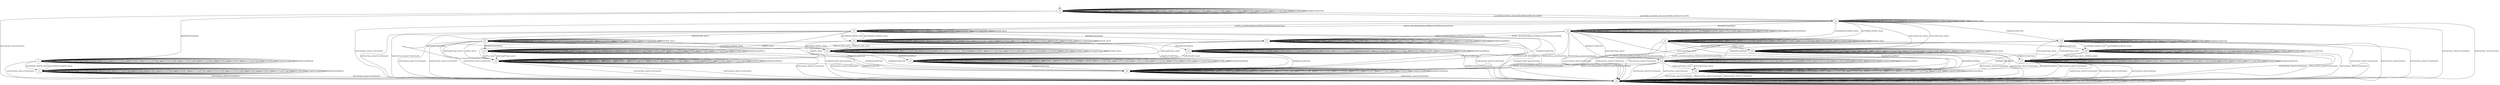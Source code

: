 digraph "../results/kwikModels/kwik-PSKWR-s-0/learnedModel" {
s0 [label=s0];
s1 [label=s1];
s2 [label=s2];
s3 [label=s3];
s4 [label=s4];
s5 [label=s5];
s6 [label=s6];
s7 [label=s7];
s8 [label=s8];
s9 [label=s9];
s10 [label=s10];
s11 [label=s11];
s12 [label=s12];
s13 [label=s13];
s14 [label=s14];
s15 [label=s15];
s16 [label=s16];
s17 [label=s17];
s18 [label=s18];
s19 [label=s19];
s20 [label=s20];
s21 [label=s21];
s22 [label=s22];
s0 -> s0  [label="initPing_short/PingACK "];
s0 -> s3  [label="initConClose_short/ConClose "];
s0 -> s2  [label="initCltHello-vldACK_short/initSvrHello,hndEncExt,hndFin "];
s0 -> s2  [label="initCltHello-invldACK_short/initSvrHello,hndEncExt,hndFin "];
s0 -> s0  [label="initNoFr_short/ "];
s0 -> s0  [label="initUnxpFrType_short/ "];
s0 -> s0  [label="hndPing_short/ "];
s0 -> s0  [label="hndFin_short/ "];
s0 -> s0  [label="hndConClose_short/ "];
s0 -> s0  [label="hndNoFr_short/ "];
s0 -> s0  [label="hndUnxpFrType_short/ "];
s0 -> s0  [label="VldNewConID_short/ "];
s0 -> s0  [label="InvldNewConID_short/ "];
s0 -> s0  [label="0rttConClose_short/ "];
s0 -> s0  [label="0rttFin_short/ "];
s0 -> s0  [label="0rttNoFr_short/ "];
s0 -> s0  [label="0rttUnxpFrType_short/ "];
s0 -> s0  [label="0rttACK_short/ "];
s0 -> s0  [label="[ChgDestConID-Ori]/ "];
s0 -> s1  [label="[RmPadFrmInitPkts]/ "];
s1 -> s1  [label="initPing_short/ "];
s1 -> s3  [label="initConClose_short/<ConClosed> "];
s1 -> s7  [label="initCltHello-vldACK_short/ "];
s1 -> s7  [label="initCltHello-invldACK_short/ "];
s1 -> s1  [label="initNoFr_short/ "];
s1 -> s1  [label="initUnxpFrType_short/ "];
s1 -> s1  [label="hndPing_short/ "];
s1 -> s1  [label="hndFin_short/ "];
s1 -> s1  [label="hndConClose_short/ "];
s1 -> s1  [label="hndNoFr_short/ "];
s1 -> s1  [label="hndUnxpFrType_short/ "];
s1 -> s1  [label="VldNewConID_short/ "];
s1 -> s1  [label="InvldNewConID_short/ "];
s1 -> s1  [label="0rttConClose_short/ "];
s1 -> s1  [label="0rttFin_short/ "];
s1 -> s1  [label="0rttNoFr_short/ "];
s1 -> s1  [label="0rttUnxpFrType_short/ "];
s1 -> s1  [label="0rttACK_short/ "];
s1 -> s1  [label="[ChgDestConID-Ori]/ "];
s1 -> s1  [label="[RmPadFrmInitPkts]/ "];
s2 -> s2  [label="initPing_short/ "];
s2 -> s3  [label="initConClose_short/<ConClosed> "];
s2 -> s6  [label="initCltHello-vldACK_short/ "];
s2 -> s6  [label="initCltHello-invldACK_short/ "];
s2 -> s2  [label="initNoFr_short/ "];
s2 -> s2  [label="initUnxpFrType_short/ "];
s2 -> s2  [label="hndPing_short/PingACK "];
s2 -> s5  [label="hndFin_short/HndshkDone,VldNewConID,NewSessionTicket "];
s2 -> s3  [label="hndConClose_short/ConClose "];
s2 -> s2  [label="hndNoFr_short/ "];
s2 -> s16  [label="hndUnxpFrType_short/ "];
s2 -> s2  [label="VldNewConID_short/ "];
s2 -> s2  [label="InvldNewConID_short/ "];
s2 -> s3  [label="0rttConClose_short/<ConClosed> "];
s2 -> s5  [label="0rttFin_short/HndshkDone,VldNewConID,NewSessionTicket "];
s2 -> s2  [label="0rttNoFr_short/ "];
s2 -> s16  [label="0rttUnxpFrType_short/ "];
s2 -> s2  [label="0rttACK_short/ "];
s2 -> s19  [label="[ChgDestConID-Ori]/ "];
s2 -> s4  [label="[RmPadFrmInitPkts]/ "];
s3 -> s3  [label="initPing_short/<ConClosed> "];
s3 -> s3  [label="initConClose_short/<ConClosed> "];
s3 -> s3  [label="initCltHello-vldACK_short/<ConClosed> "];
s3 -> s3  [label="initCltHello-invldACK_short/<ConClosed> "];
s3 -> s3  [label="initNoFr_short/<ConClosed> "];
s3 -> s3  [label="initUnxpFrType_short/<ConClosed> "];
s3 -> s3  [label="hndPing_short/<ConClosed> "];
s3 -> s3  [label="hndFin_short/<ConClosed> "];
s3 -> s3  [label="hndConClose_short/<ConClosed> "];
s3 -> s3  [label="hndNoFr_short/<ConClosed> "];
s3 -> s3  [label="hndUnxpFrType_short/<ConClosed> "];
s3 -> s3  [label="VldNewConID_short/<ConClosed> "];
s3 -> s3  [label="InvldNewConID_short/<ConClosed> "];
s3 -> s3  [label="0rttConClose_short/<ConClosed> "];
s3 -> s3  [label="0rttFin_short/<ConClosed> "];
s3 -> s3  [label="0rttNoFr_short/<ConClosed> "];
s3 -> s3  [label="0rttUnxpFrType_short/<ConClosed> "];
s3 -> s3  [label="0rttACK_short/<ConClosed> "];
s3 -> s3  [label="[ChgDestConID-Ori]/<ConClosed> "];
s3 -> s3  [label="[RmPadFrmInitPkts]/<ConClosed> "];
s4 -> s4  [label="initPing_short/ "];
s4 -> s4  [label="initConClose_short/<ConAct> "];
s4 -> s4  [label="initCltHello-vldACK_short/ "];
s4 -> s4  [label="initCltHello-invldACK_short/ "];
s4 -> s4  [label="initNoFr_short/ "];
s4 -> s4  [label="initUnxpFrType_short/ "];
s4 -> s4  [label="hndPing_short/PingACK "];
s4 -> s11  [label="hndFin_short/HndshkDone,VldNewConID,NewSessionTicket "];
s4 -> s3  [label="hndConClose_short/ConClose "];
s4 -> s4  [label="hndNoFr_short/ "];
s4 -> s22  [label="hndUnxpFrType_short/ "];
s4 -> s4  [label="VldNewConID_short/ "];
s4 -> s4  [label="InvldNewConID_short/ "];
s4 -> s3  [label="0rttConClose_short/<ConClosed> "];
s4 -> s11  [label="0rttFin_short/HndshkDone,VldNewConID,NewSessionTicket "];
s4 -> s4  [label="0rttNoFr_short/ "];
s4 -> s22  [label="0rttUnxpFrType_short/ "];
s4 -> s4  [label="0rttACK_short/ "];
s4 -> s18  [label="[ChgDestConID-Ori]/ "];
s4 -> s4  [label="[RmPadFrmInitPkts]/ "];
s5 -> s5  [label="initPing_short/ "];
s5 -> s3  [label="initConClose_short/<ConClosed> "];
s5 -> s10  [label="initCltHello-vldACK_short/ "];
s5 -> s10  [label="initCltHello-invldACK_short/ "];
s5 -> s5  [label="initNoFr_short/ "];
s5 -> s5  [label="initUnxpFrType_short/ "];
s5 -> s5  [label="hndPing_short/ "];
s5 -> s9  [label="hndFin_short/ "];
s5 -> s3  [label="hndConClose_short/<ConClosed> "];
s5 -> s5  [label="hndNoFr_short/ "];
s5 -> s9  [label="hndUnxpFrType_short/ "];
s5 -> s21  [label="VldNewConID_short/ "];
s5 -> s3  [label="InvldNewConID_short/ConClose "];
s5 -> s5  [label="0rttConClose_short/ "];
s5 -> s5  [label="0rttFin_short/ "];
s5 -> s5  [label="0rttNoFr_short/ "];
s5 -> s5  [label="0rttUnxpFrType_short/ "];
s5 -> s5  [label="0rttACK_short/ "];
s5 -> s8  [label="[ChgDestConID-Ori]/ "];
s5 -> s11  [label="[RmPadFrmInitPkts]/ "];
s6 -> s6  [label="initPing_short/ "];
s6 -> s3  [label="initConClose_short/<ConClosed> "];
s6 -> s6  [label="initCltHello-vldACK_short/ "];
s6 -> s6  [label="initCltHello-invldACK_short/ "];
s6 -> s6  [label="initNoFr_short/ "];
s6 -> s6  [label="initUnxpFrType_short/ "];
s6 -> s6  [label="hndPing_short/ "];
s6 -> s6  [label="hndFin_short/ "];
s6 -> s3  [label="hndConClose_short/<ConClosed> "];
s6 -> s6  [label="hndNoFr_short/ "];
s6 -> s6  [label="hndUnxpFrType_short/ "];
s6 -> s6  [label="VldNewConID_short/ "];
s6 -> s6  [label="InvldNewConID_short/ "];
s6 -> s3  [label="0rttConClose_short/<ConClosed> "];
s6 -> s16  [label="0rttFin_short/ "];
s6 -> s6  [label="0rttNoFr_short/ "];
s6 -> s16  [label="0rttUnxpFrType_short/ "];
s6 -> s6  [label="0rttACK_short/ "];
s6 -> s20  [label="[ChgDestConID-Ori]/ "];
s6 -> s22  [label="[RmPadFrmInitPkts]/ "];
s7 -> s7  [label="initPing_short/ "];
s7 -> s3  [label="initConClose_short/<ConClosed> "];
s7 -> s7  [label="initCltHello-vldACK_short/ "];
s7 -> s7  [label="initCltHello-invldACK_short/ "];
s7 -> s7  [label="initNoFr_short/ "];
s7 -> s7  [label="initUnxpFrType_short/ "];
s7 -> s7  [label="hndPing_short/ "];
s7 -> s7  [label="hndFin_short/ "];
s7 -> s7  [label="hndConClose_short/ "];
s7 -> s7  [label="hndNoFr_short/ "];
s7 -> s7  [label="hndUnxpFrType_short/ "];
s7 -> s7  [label="VldNewConID_short/ "];
s7 -> s7  [label="InvldNewConID_short/ "];
s7 -> s3  [label="0rttConClose_short/<ConClosed> "];
s7 -> s7  [label="0rttFin_short/ "];
s7 -> s7  [label="0rttNoFr_short/ "];
s7 -> s7  [label="0rttUnxpFrType_short/ "];
s7 -> s7  [label="0rttACK_short/ "];
s7 -> s7  [label="[ChgDestConID-Ori]/ "];
s7 -> s7  [label="[RmPadFrmInitPkts]/ "];
s8 -> s8  [label="initPing_short/ "];
s8 -> s8  [label="initConClose_short/ "];
s8 -> s8  [label="initCltHello-vldACK_short/ "];
s8 -> s8  [label="initCltHello-invldACK_short/ "];
s8 -> s8  [label="initNoFr_short/ "];
s8 -> s8  [label="initUnxpFrType_short/ "];
s8 -> s8  [label="hndPing_short/ "];
s8 -> s8  [label="hndFin_short/ "];
s8 -> s3  [label="hndConClose_short/<ConClosed> "];
s8 -> s8  [label="hndNoFr_short/ "];
s8 -> s8  [label="hndUnxpFrType_short/ "];
s8 -> s8  [label="VldNewConID_short/ "];
s8 -> s8  [label="InvldNewConID_short/ "];
s8 -> s8  [label="0rttConClose_short/ "];
s8 -> s8  [label="0rttFin_short/ "];
s8 -> s8  [label="0rttNoFr_short/ "];
s8 -> s8  [label="0rttUnxpFrType_short/ "];
s8 -> s8  [label="0rttACK_short/ "];
s8 -> s8  [label="[ChgDestConID-Ori]/ "];
s8 -> s8  [label="[RmPadFrmInitPkts]/ "];
s9 -> s9  [label="initPing_short/ "];
s9 -> s3  [label="initConClose_short/<ConClosed> "];
s9 -> s9  [label="initCltHello-vldACK_short/ "];
s9 -> s9  [label="initCltHello-invldACK_short/ "];
s9 -> s9  [label="initNoFr_short/ "];
s9 -> s9  [label="initUnxpFrType_short/ "];
s9 -> s9  [label="hndPing_short/ "];
s9 -> s9  [label="hndFin_short/ "];
s9 -> s3  [label="hndConClose_short/<ConClosed> "];
s9 -> s9  [label="hndNoFr_short/ "];
s9 -> s9  [label="hndUnxpFrType_short/ "];
s9 -> s9  [label="VldNewConID_short/ "];
s9 -> s9  [label="InvldNewConID_short/ "];
s9 -> s9  [label="0rttConClose_short/ "];
s9 -> s9  [label="0rttFin_short/ "];
s9 -> s9  [label="0rttNoFr_short/ "];
s9 -> s9  [label="0rttUnxpFrType_short/ "];
s9 -> s9  [label="0rttACK_short/ "];
s9 -> s8  [label="[ChgDestConID-Ori]/ "];
s9 -> s9  [label="[RmPadFrmInitPkts]/ "];
s10 -> s10  [label="initPing_short/ "];
s10 -> s3  [label="initConClose_short/<ConClosed> "];
s10 -> s10  [label="initCltHello-vldACK_short/ "];
s10 -> s10  [label="initCltHello-invldACK_short/ "];
s10 -> s10  [label="initNoFr_short/ "];
s10 -> s10  [label="initUnxpFrType_short/ "];
s10 -> s10  [label="hndPing_short/ "];
s10 -> s10  [label="hndFin_short/ "];
s10 -> s10  [label="hndConClose_short/<ConAct> "];
s10 -> s10  [label="hndNoFr_short/ "];
s10 -> s10  [label="hndUnxpFrType_short/ "];
s10 -> s14  [label="VldNewConID_short/ "];
s10 -> s3  [label="InvldNewConID_short/ConClose "];
s10 -> s10  [label="0rttConClose_short/ "];
s10 -> s10  [label="0rttFin_short/ "];
s10 -> s10  [label="0rttNoFr_short/ "];
s10 -> s10  [label="0rttUnxpFrType_short/ "];
s10 -> s10  [label="0rttACK_short/ "];
s10 -> s8  [label="[ChgDestConID-Ori]/ "];
s10 -> s13  [label="[RmPadFrmInitPkts]/ "];
s11 -> s11  [label="initPing_short/ "];
s11 -> s11  [label="initConClose_short/<ConAct> "];
s11 -> s11  [label="initCltHello-vldACK_short/ "];
s11 -> s11  [label="initCltHello-invldACK_short/ "];
s11 -> s11  [label="initNoFr_short/ "];
s11 -> s11  [label="initUnxpFrType_short/ "];
s11 -> s11  [label="hndPing_short/ "];
s11 -> s9  [label="hndFin_short/ "];
s11 -> s3  [label="hndConClose_short/<ConClosed> "];
s11 -> s11  [label="hndNoFr_short/ "];
s11 -> s9  [label="hndUnxpFrType_short/ "];
s11 -> s12  [label="VldNewConID_short/ "];
s11 -> s3  [label="InvldNewConID_short/ConClose "];
s11 -> s11  [label="0rttConClose_short/ "];
s11 -> s11  [label="0rttFin_short/ "];
s11 -> s11  [label="0rttNoFr_short/ "];
s11 -> s11  [label="0rttUnxpFrType_short/ "];
s11 -> s11  [label="0rttACK_short/ "];
s11 -> s8  [label="[ChgDestConID-Ori]/ "];
s11 -> s11  [label="[RmPadFrmInitPkts]/ "];
s12 -> s12  [label="initPing_short/ "];
s12 -> s12  [label="initConClose_short/<ConAct> "];
s12 -> s12  [label="initCltHello-vldACK_short/ "];
s12 -> s12  [label="initCltHello-invldACK_short/ "];
s12 -> s12  [label="initNoFr_short/ "];
s12 -> s12  [label="initUnxpFrType_short/ "];
s12 -> s12  [label="hndPing_short/ "];
s12 -> s9  [label="hndFin_short/ "];
s12 -> s3  [label="hndConClose_short/<ConClosed> "];
s12 -> s12  [label="hndNoFr_short/ "];
s12 -> s9  [label="hndUnxpFrType_short/ "];
s12 -> s12  [label="VldNewConID_short/ "];
s12 -> s12  [label="InvldNewConID_short/ "];
s12 -> s12  [label="0rttConClose_short/ "];
s12 -> s12  [label="0rttFin_short/ "];
s12 -> s12  [label="0rttNoFr_short/ "];
s12 -> s12  [label="0rttUnxpFrType_short/ "];
s12 -> s12  [label="0rttACK_short/ "];
s12 -> s8  [label="[ChgDestConID-Ori]/ "];
s12 -> s12  [label="[RmPadFrmInitPkts]/ "];
s13 -> s13  [label="initPing_short/ "];
s13 -> s13  [label="initConClose_short/<ConAct> "];
s13 -> s13  [label="initCltHello-vldACK_short/ "];
s13 -> s13  [label="initCltHello-invldACK_short/ "];
s13 -> s13  [label="initNoFr_short/ "];
s13 -> s13  [label="initUnxpFrType_short/ "];
s13 -> s13  [label="hndPing_short/ "];
s13 -> s13  [label="hndFin_short/ "];
s13 -> s13  [label="hndConClose_short/<ConAct> "];
s13 -> s13  [label="hndNoFr_short/ "];
s13 -> s13  [label="hndUnxpFrType_short/ "];
s13 -> s15  [label="VldNewConID_short/ "];
s13 -> s3  [label="InvldNewConID_short/ConClose "];
s13 -> s13  [label="0rttConClose_short/ "];
s13 -> s13  [label="0rttFin_short/ "];
s13 -> s13  [label="0rttNoFr_short/ "];
s13 -> s13  [label="0rttUnxpFrType_short/ "];
s13 -> s13  [label="0rttACK_short/ "];
s13 -> s8  [label="[ChgDestConID-Ori]/ "];
s13 -> s13  [label="[RmPadFrmInitPkts]/ "];
s14 -> s14  [label="initPing_short/ "];
s14 -> s3  [label="initConClose_short/<ConClosed> "];
s14 -> s14  [label="initCltHello-vldACK_short/ "];
s14 -> s14  [label="initCltHello-invldACK_short/ "];
s14 -> s14  [label="initNoFr_short/ "];
s14 -> s14  [label="initUnxpFrType_short/ "];
s14 -> s14  [label="hndPing_short/ "];
s14 -> s14  [label="hndFin_short/ "];
s14 -> s14  [label="hndConClose_short/<ConAct> "];
s14 -> s14  [label="hndNoFr_short/ "];
s14 -> s14  [label="hndUnxpFrType_short/ "];
s14 -> s14  [label="VldNewConID_short/ "];
s14 -> s14  [label="InvldNewConID_short/ "];
s14 -> s14  [label="0rttConClose_short/ "];
s14 -> s14  [label="0rttFin_short/ "];
s14 -> s14  [label="0rttNoFr_short/ "];
s14 -> s14  [label="0rttUnxpFrType_short/ "];
s14 -> s14  [label="0rttACK_short/ "];
s14 -> s8  [label="[ChgDestConID-Ori]/ "];
s14 -> s15  [label="[RmPadFrmInitPkts]/ "];
s15 -> s15  [label="initPing_short/ "];
s15 -> s15  [label="initConClose_short/<ConAct> "];
s15 -> s15  [label="initCltHello-vldACK_short/ "];
s15 -> s15  [label="initCltHello-invldACK_short/ "];
s15 -> s15  [label="initNoFr_short/ "];
s15 -> s15  [label="initUnxpFrType_short/ "];
s15 -> s15  [label="hndPing_short/ "];
s15 -> s15  [label="hndFin_short/ "];
s15 -> s15  [label="hndConClose_short/<ConAct> "];
s15 -> s15  [label="hndNoFr_short/ "];
s15 -> s15  [label="hndUnxpFrType_short/ "];
s15 -> s15  [label="VldNewConID_short/ "];
s15 -> s15  [label="InvldNewConID_short/ "];
s15 -> s15  [label="0rttConClose_short/ "];
s15 -> s15  [label="0rttFin_short/ "];
s15 -> s15  [label="0rttNoFr_short/ "];
s15 -> s15  [label="0rttUnxpFrType_short/ "];
s15 -> s15  [label="0rttACK_short/ "];
s15 -> s8  [label="[ChgDestConID-Ori]/ "];
s15 -> s15  [label="[RmPadFrmInitPkts]/ "];
s16 -> s16  [label="initPing_short/ "];
s16 -> s3  [label="initConClose_short/<ConClosed> "];
s16 -> s16  [label="initCltHello-vldACK_short/ "];
s16 -> s16  [label="initCltHello-invldACK_short/ "];
s16 -> s16  [label="initNoFr_short/ "];
s16 -> s16  [label="initUnxpFrType_short/ "];
s16 -> s16  [label="hndPing_short/ "];
s16 -> s16  [label="hndFin_short/ "];
s16 -> s3  [label="hndConClose_short/<ConClosed> "];
s16 -> s16  [label="hndNoFr_short/ "];
s16 -> s16  [label="hndUnxpFrType_short/ "];
s16 -> s16  [label="VldNewConID_short/ "];
s16 -> s16  [label="InvldNewConID_short/ "];
s16 -> s3  [label="0rttConClose_short/<ConClosed> "];
s16 -> s16  [label="0rttFin_short/ "];
s16 -> s16  [label="0rttNoFr_short/ "];
s16 -> s16  [label="0rttUnxpFrType_short/ "];
s16 -> s16  [label="0rttACK_short/ "];
s16 -> s17  [label="[ChgDestConID-Ori]/ "];
s16 -> s22  [label="[RmPadFrmInitPkts]/ "];
s17 -> s17  [label="initPing_short/PingACK "];
s17 -> s3  [label="initConClose_short/ConClose "];
s17 -> s17  [label="initCltHello-vldACK_short/ "];
s17 -> s17  [label="initCltHello-invldACK_short/ "];
s17 -> s17  [label="initNoFr_short/ "];
s17 -> s17  [label="initUnxpFrType_short/ "];
s17 -> s17  [label="hndPing_short/ "];
s17 -> s17  [label="hndFin_short/ "];
s17 -> s3  [label="hndConClose_short/<ConClosed> "];
s17 -> s17  [label="hndNoFr_short/ "];
s17 -> s17  [label="hndUnxpFrType_short/ "];
s17 -> s17  [label="VldNewConID_short/ "];
s17 -> s17  [label="InvldNewConID_short/ "];
s17 -> s3  [label="0rttConClose_short/<ConClosed> "];
s17 -> s17  [label="0rttFin_short/ "];
s17 -> s17  [label="0rttNoFr_short/ "];
s17 -> s17  [label="0rttUnxpFrType_short/ "];
s17 -> s17  [label="0rttACK_short/ "];
s17 -> s17  [label="[ChgDestConID-Ori]/ "];
s17 -> s22  [label="[RmPadFrmInitPkts]/ "];
s18 -> s18  [label="initPing_short/ "];
s18 -> s18  [label="initConClose_short/<ConAct> "];
s18 -> s18  [label="initCltHello-vldACK_short/ "];
s18 -> s18  [label="initCltHello-invldACK_short/ "];
s18 -> s18  [label="initNoFr_short/ "];
s18 -> s18  [label="initUnxpFrType_short/ "];
s18 -> s18  [label="hndPing_short/PingACK "];
s18 -> s8  [label="hndFin_short/HndshkDone,VldNewConID,NewSessionTicket "];
s18 -> s3  [label="hndConClose_short/ConClose "];
s18 -> s18  [label="hndNoFr_short/ "];
s18 -> s22  [label="hndUnxpFrType_short/ "];
s18 -> s18  [label="VldNewConID_short/ "];
s18 -> s18  [label="InvldNewConID_short/ "];
s18 -> s3  [label="0rttConClose_short/<ConClosed> "];
s18 -> s8  [label="0rttFin_short/HndshkDone,VldNewConID,NewSessionTicket "];
s18 -> s18  [label="0rttNoFr_short/ "];
s18 -> s22  [label="0rttUnxpFrType_short/ "];
s18 -> s18  [label="0rttACK_short/ "];
s18 -> s18  [label="[ChgDestConID-Ori]/ "];
s18 -> s18  [label="[RmPadFrmInitPkts]/ "];
s19 -> s19  [label="initPing_short/ "];
s19 -> s3  [label="initConClose_short/<ConClosed> "];
s19 -> s20  [label="initCltHello-vldACK_short/ "];
s19 -> s20  [label="initCltHello-invldACK_short/ "];
s19 -> s19  [label="initNoFr_short/ "];
s19 -> s19  [label="initUnxpFrType_short/ "];
s19 -> s19  [label="hndPing_short/PingACK "];
s19 -> s8  [label="hndFin_short/HndshkDone,VldNewConID,NewSessionTicket "];
s19 -> s3  [label="hndConClose_short/ConClose "];
s19 -> s19  [label="hndNoFr_short/ "];
s19 -> s17  [label="hndUnxpFrType_short/ "];
s19 -> s19  [label="VldNewConID_short/ "];
s19 -> s19  [label="InvldNewConID_short/ "];
s19 -> s3  [label="0rttConClose_short/<ConClosed> "];
s19 -> s8  [label="0rttFin_short/HndshkDone,VldNewConID,NewSessionTicket "];
s19 -> s19  [label="0rttNoFr_short/ "];
s19 -> s17  [label="0rttUnxpFrType_short/ "];
s19 -> s19  [label="0rttACK_short/ "];
s19 -> s19  [label="[ChgDestConID-Ori]/ "];
s19 -> s18  [label="[RmPadFrmInitPkts]/ "];
s20 -> s20  [label="initPing_short/ "];
s20 -> s3  [label="initConClose_short/<ConClosed> "];
s20 -> s20  [label="initCltHello-vldACK_short/ "];
s20 -> s20  [label="initCltHello-invldACK_short/ "];
s20 -> s20  [label="initNoFr_short/ "];
s20 -> s20  [label="initUnxpFrType_short/ "];
s20 -> s20  [label="hndPing_short/ "];
s20 -> s20  [label="hndFin_short/ "];
s20 -> s3  [label="hndConClose_short/<ConClosed> "];
s20 -> s20  [label="hndNoFr_short/ "];
s20 -> s20  [label="hndUnxpFrType_short/ "];
s20 -> s20  [label="VldNewConID_short/ "];
s20 -> s20  [label="InvldNewConID_short/ "];
s20 -> s3  [label="0rttConClose_short/<ConClosed> "];
s20 -> s17  [label="0rttFin_short/ "];
s20 -> s20  [label="0rttNoFr_short/ "];
s20 -> s17  [label="0rttUnxpFrType_short/ "];
s20 -> s20  [label="0rttACK_short/ "];
s20 -> s20  [label="[ChgDestConID-Ori]/ "];
s20 -> s22  [label="[RmPadFrmInitPkts]/ "];
s21 -> s21  [label="initPing_short/ "];
s21 -> s3  [label="initConClose_short/<ConClosed> "];
s21 -> s14  [label="initCltHello-vldACK_short/ "];
s21 -> s14  [label="initCltHello-invldACK_short/ "];
s21 -> s21  [label="initNoFr_short/ "];
s21 -> s21  [label="initUnxpFrType_short/ "];
s21 -> s21  [label="hndPing_short/ "];
s21 -> s9  [label="hndFin_short/ "];
s21 -> s3  [label="hndConClose_short/<ConClosed> "];
s21 -> s21  [label="hndNoFr_short/ "];
s21 -> s9  [label="hndUnxpFrType_short/ "];
s21 -> s21  [label="VldNewConID_short/ "];
s21 -> s21  [label="InvldNewConID_short/ "];
s21 -> s21  [label="0rttConClose_short/ "];
s21 -> s21  [label="0rttFin_short/ "];
s21 -> s21  [label="0rttNoFr_short/ "];
s21 -> s21  [label="0rttUnxpFrType_short/ "];
s21 -> s21  [label="0rttACK_short/ "];
s21 -> s8  [label="[ChgDestConID-Ori]/ "];
s21 -> s12  [label="[RmPadFrmInitPkts]/ "];
s22 -> s22  [label="initPing_short/ "];
s22 -> s3  [label="initConClose_short/<ConClosed> "];
s22 -> s22  [label="initCltHello-vldACK_short/ "];
s22 -> s22  [label="initCltHello-invldACK_short/ "];
s22 -> s22  [label="initNoFr_short/ "];
s22 -> s22  [label="initUnxpFrType_short/ "];
s22 -> s22  [label="hndPing_short/ "];
s22 -> s22  [label="hndFin_short/ "];
s22 -> s3  [label="hndConClose_short/<ConClosed> "];
s22 -> s22  [label="hndNoFr_short/ "];
s22 -> s22  [label="hndUnxpFrType_short/ "];
s22 -> s22  [label="VldNewConID_short/ "];
s22 -> s22  [label="InvldNewConID_short/ "];
s22 -> s3  [label="0rttConClose_short/<ConClosed> "];
s22 -> s22  [label="0rttFin_short/ "];
s22 -> s22  [label="0rttNoFr_short/ "];
s22 -> s22  [label="0rttUnxpFrType_short/ "];
s22 -> s22  [label="0rttACK_short/ "];
s22 -> s22  [label="[ChgDestConID-Ori]/ "];
s22 -> s22  [label="[RmPadFrmInitPkts]/ "];
__start0 [label="", shape=none];
__start0 -> s0  [label=""];
}
